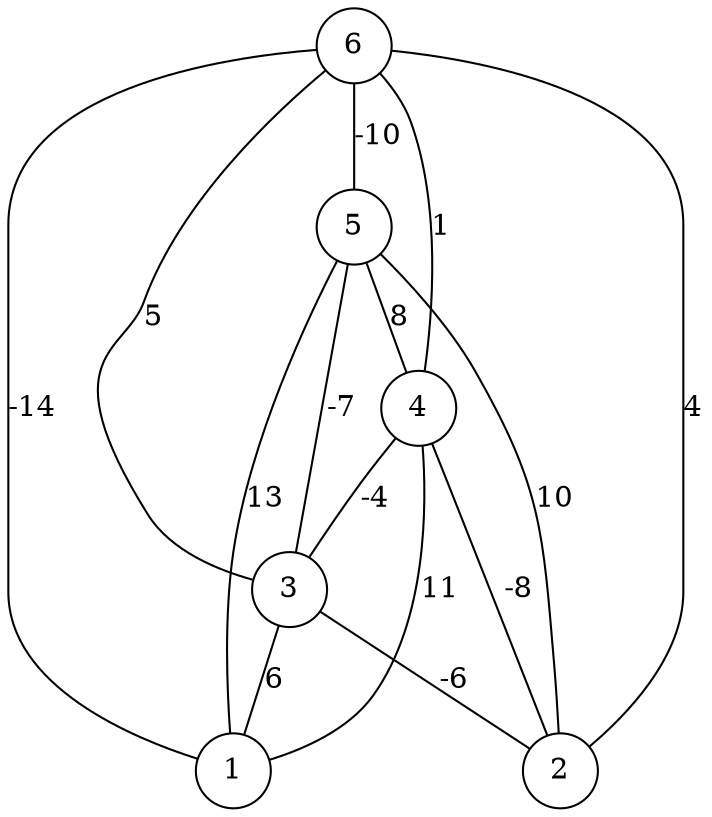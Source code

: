 graph { 
	 fontname="Helvetica,Arial,sans-serif" 
	 node [shape = circle]; 
	 6 -- 1 [label = "-14"];
	 6 -- 2 [label = "4"];
	 6 -- 3 [label = "5"];
	 6 -- 4 [label = "1"];
	 6 -- 5 [label = "-10"];
	 5 -- 1 [label = "13"];
	 5 -- 2 [label = "10"];
	 5 -- 3 [label = "-7"];
	 5 -- 4 [label = "8"];
	 4 -- 1 [label = "11"];
	 4 -- 2 [label = "-8"];
	 4 -- 3 [label = "-4"];
	 3 -- 1 [label = "6"];
	 3 -- 2 [label = "-6"];
	 1;
	 2;
	 3;
	 4;
	 5;
	 6;
}

